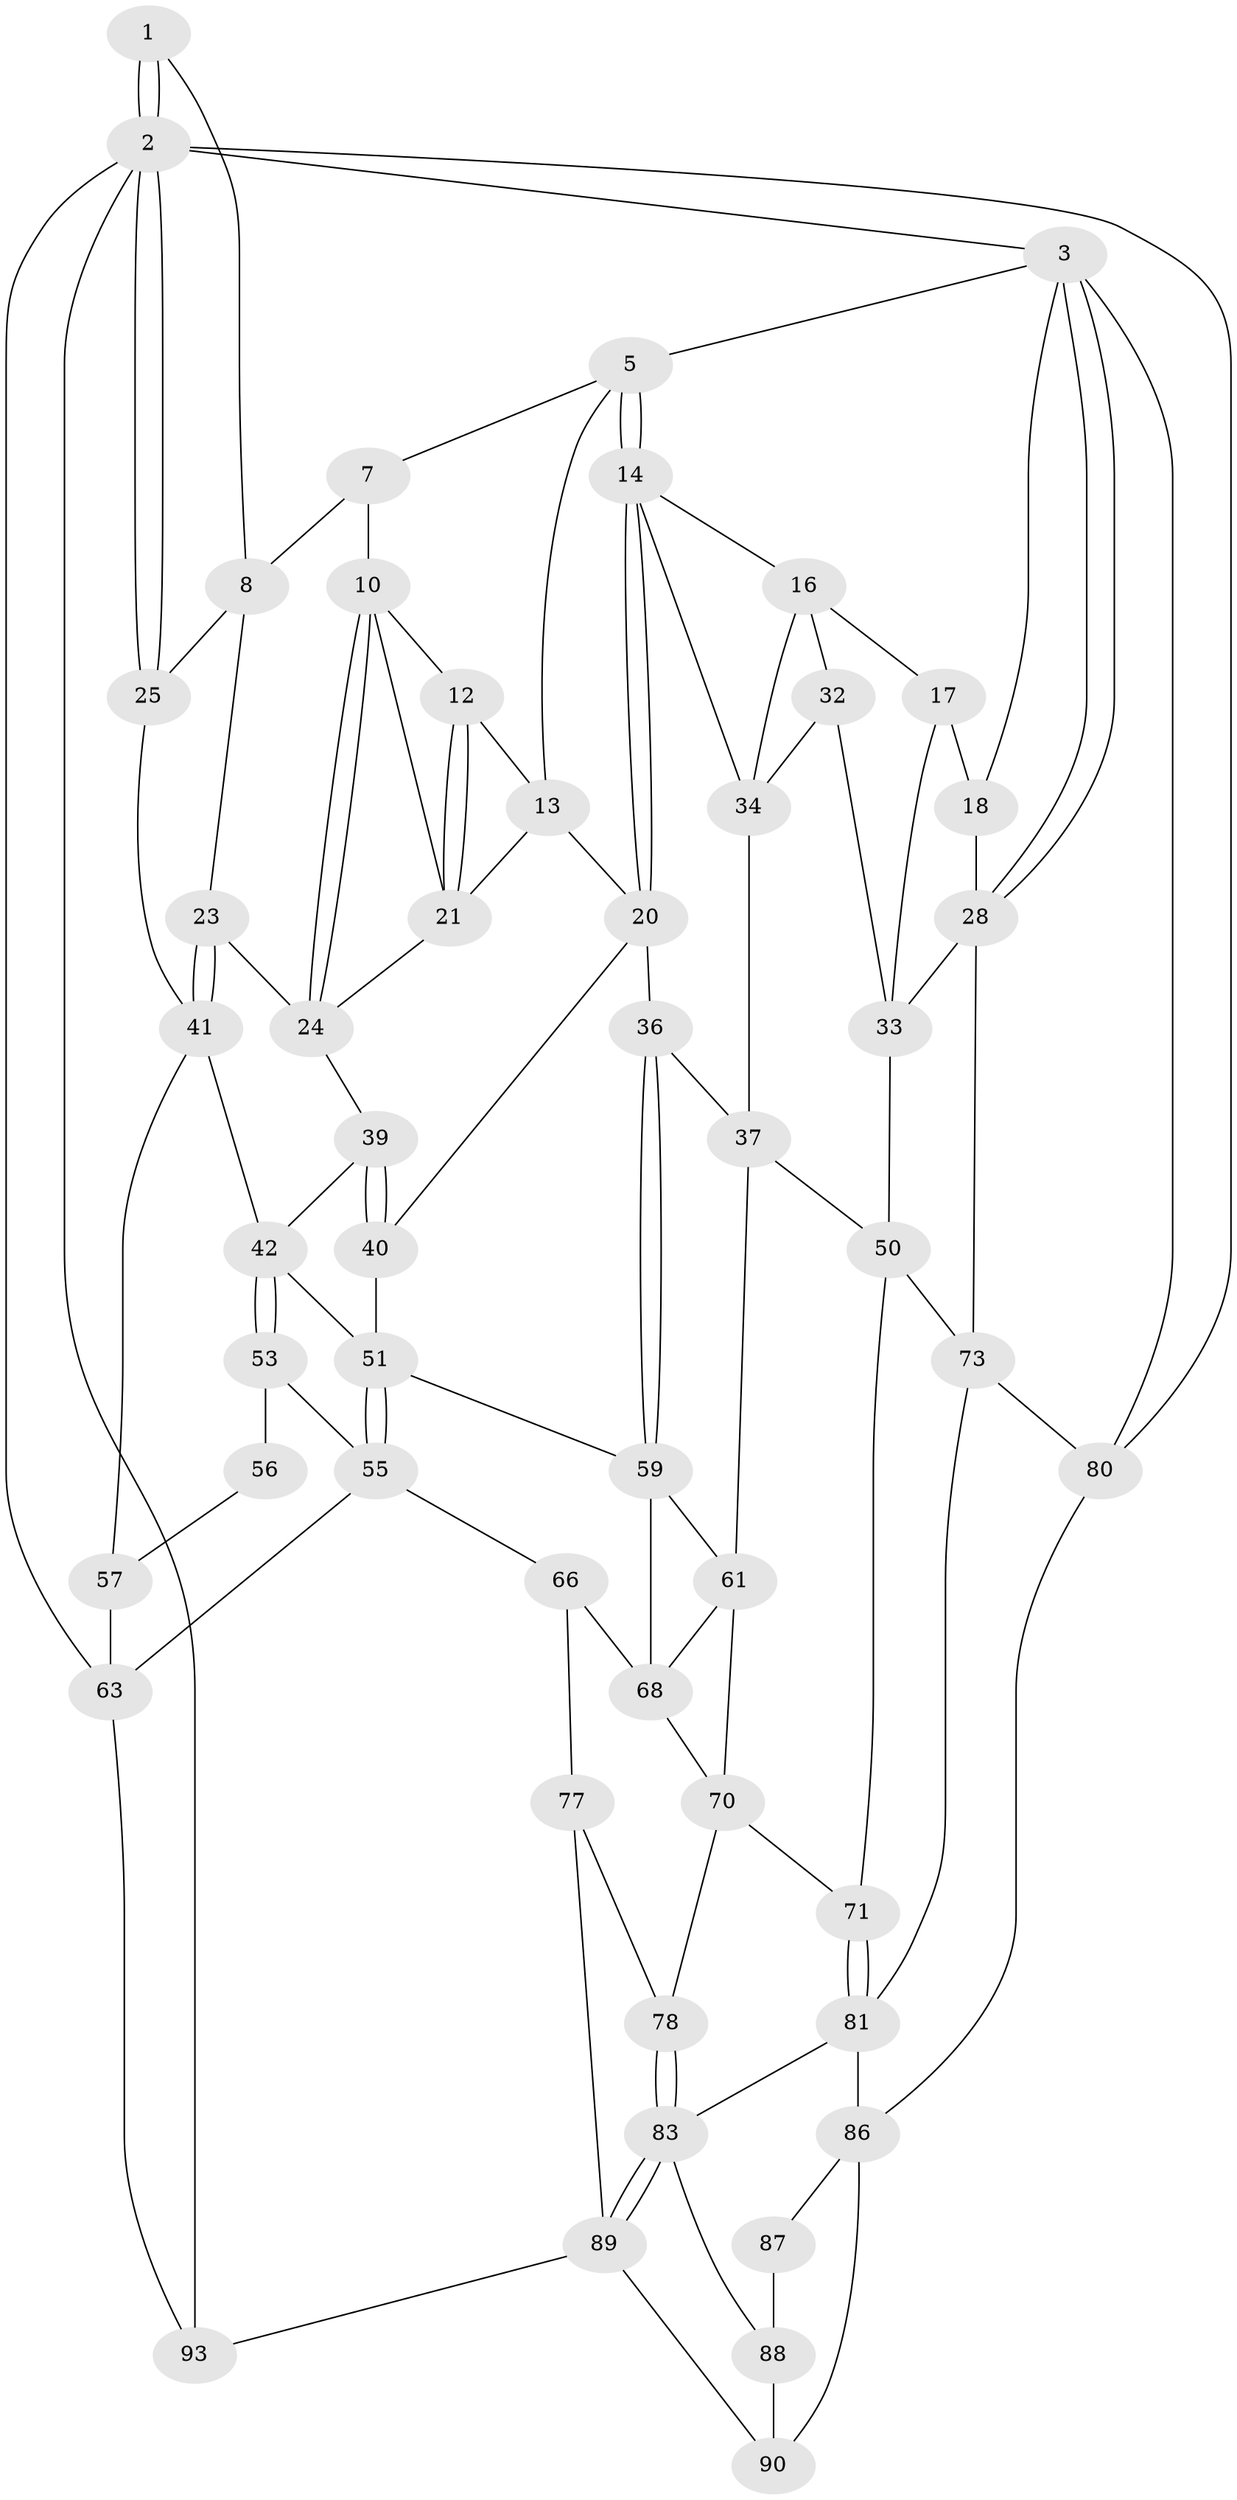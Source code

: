 // Generated by graph-tools (version 1.1) at 2025/24/03/03/25 07:24:37]
// undirected, 53 vertices, 110 edges
graph export_dot {
graph [start="1"]
  node [color=gray90,style=filled];
  1 [pos="+0.8238240391486653+0"];
  2 [pos="+1+0",super="+62"];
  3 [pos="+0+0",super="+4"];
  5 [pos="+0.37806726321280315+0",super="+6"];
  7 [pos="+0.5218337067095372+0",super="+9"];
  8 [pos="+0.8075819392691957+0.07416395771090492",super="+22"];
  10 [pos="+0.6789399763712496+0.12742197333601238",super="+11"];
  12 [pos="+0.5647201034004056+0.06192270396823206"];
  13 [pos="+0.5150964406826449+0",super="+19"];
  14 [pos="+0.3284793849421889+0.0988050061760433",super="+15"];
  16 [pos="+0.16858106915760515+0.16748164089745168",super="+31"];
  17 [pos="+0.1506599110387464+0.1596485121702319",super="+30"];
  18 [pos="+0.09199833646670258+0.090737201087978",super="+29"];
  20 [pos="+0.45410987627417304+0.22158072940094017",super="+35"];
  21 [pos="+0.5528315740253923+0.18611010806025696",super="+26"];
  23 [pos="+0.8082951643542727+0.23818772570351104"];
  24 [pos="+0.8001682335116824+0.23795856859582176",super="+27"];
  25 [pos="+1+0"];
  28 [pos="+0+0.1798514040833705",super="+48"];
  32 [pos="+0.17069256457249704+0.33780706619918166"];
  33 [pos="+0.1440213856273127+0.34720661977533646",super="+47"];
  34 [pos="+0.27609118927979676+0.17297413316788307",super="+38"];
  36 [pos="+0.4326986637745119+0.3672274022673622"];
  37 [pos="+0.37257718429168796+0.39484849419597573",super="+49"];
  39 [pos="+0.6290753750002152+0.3023103109270199",super="+44"];
  40 [pos="+0.49531269112944215+0.35011185444264364",super="+46"];
  41 [pos="+0.8118681553019749+0.24240454681816018",super="+45"];
  42 [pos="+0.8250916033771122+0.37316959063606236",super="+43"];
  50 [pos="+0.25613163541413747+0.5371349588468604",super="+72"];
  51 [pos="+0.6867100086435854+0.5283592005508986",super="+52"];
  53 [pos="+0.8435030328681328+0.3939368368527003",super="+54"];
  55 [pos="+0.8254314571860504+0.6553666097924441",super="+65"];
  56 [pos="+0.854217920629606+0.3948468189244195",super="+58"];
  57 [pos="+1+0.31776761685258903",super="+64"];
  59 [pos="+0.5931675930693706+0.541611733860434",super="+60"];
  61 [pos="+0.4579629344551301+0.603551684089182",super="+69"];
  63 [pos="+1+0.7553579434247011",super="+75"];
  66 [pos="+0.8563309412507575+0.7281515994168178",super="+67"];
  68 [pos="+0.5786911723278901+0.6926778135097115",super="+74"];
  70 [pos="+0.3125102567947767+0.7421370459440242",super="+76"];
  71 [pos="+0.30934105867375095+0.7423127143084535"];
  73 [pos="+0+0.5959980364890655",super="+79"];
  77 [pos="+0.5709433559537443+0.8350710361592651",super="+85"];
  78 [pos="+0.4791888327261978+0.8573919636438828"];
  80 [pos="+0+1"];
  81 [pos="+0.29816010044915475+0.7560223055453492",super="+82"];
  83 [pos="+0.4618884909651328+0.9974897167765794",super="+84"];
  86 [pos="+0.14586443234953556+0.9500777607930482",super="+94"];
  87 [pos="+0.1949191925297039+0.9353862834413389"];
  88 [pos="+0.28653927443571814+0.8454065394605469",super="+91"];
  89 [pos="+0.47029267302652683+1",super="+92"];
  90 [pos="+0.4309599600679919+1"];
  93 [pos="+0.7656605061105088+1"];
  1 -- 2;
  1 -- 2;
  1 -- 8;
  2 -- 3;
  2 -- 25;
  2 -- 25;
  2 -- 80;
  2 -- 93;
  2 -- 63;
  3 -- 28;
  3 -- 28;
  3 -- 80;
  3 -- 18;
  3 -- 5;
  5 -- 14;
  5 -- 14;
  5 -- 13;
  5 -- 7;
  7 -- 8;
  7 -- 10;
  8 -- 25;
  8 -- 23;
  10 -- 24;
  10 -- 24;
  10 -- 12;
  10 -- 21;
  12 -- 13;
  12 -- 21;
  12 -- 21;
  13 -- 21;
  13 -- 20;
  14 -- 20;
  14 -- 20;
  14 -- 16;
  14 -- 34;
  16 -- 17;
  16 -- 32;
  16 -- 34;
  17 -- 18 [weight=2];
  17 -- 33;
  18 -- 28;
  20 -- 40;
  20 -- 36;
  21 -- 24;
  23 -- 24;
  23 -- 41;
  23 -- 41;
  24 -- 39;
  25 -- 41;
  28 -- 73;
  28 -- 33;
  32 -- 33;
  32 -- 34;
  33 -- 50;
  34 -- 37;
  36 -- 37;
  36 -- 59;
  36 -- 59;
  37 -- 50;
  37 -- 61;
  39 -- 40 [weight=2];
  39 -- 40;
  39 -- 42;
  40 -- 51;
  41 -- 42;
  41 -- 57;
  42 -- 53;
  42 -- 53;
  42 -- 51;
  50 -- 73;
  50 -- 71;
  51 -- 55;
  51 -- 55;
  51 -- 59;
  53 -- 56 [weight=2];
  53 -- 55;
  55 -- 66;
  55 -- 63;
  56 -- 57 [weight=2];
  57 -- 63;
  59 -- 68;
  59 -- 61;
  61 -- 70;
  61 -- 68;
  63 -- 93;
  66 -- 68;
  66 -- 77 [weight=2];
  68 -- 70;
  70 -- 71;
  70 -- 78;
  71 -- 81;
  71 -- 81;
  73 -- 80;
  73 -- 81;
  77 -- 78;
  77 -- 89;
  78 -- 83;
  78 -- 83;
  80 -- 86;
  81 -- 86;
  81 -- 83;
  83 -- 89;
  83 -- 89;
  83 -- 88;
  86 -- 87;
  86 -- 90;
  87 -- 88 [weight=2];
  88 -- 90;
  89 -- 90;
  89 -- 93;
}
